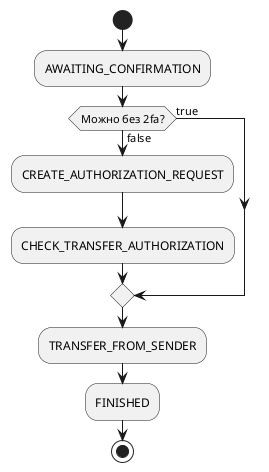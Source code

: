 
@startuml

skinparam shadowing false
skinparam monochrome true

start
:AWAITING_CONFIRMATION;
if (Можно без 2fa?) then (false)
  :CREATE_AUTHORIZATION_REQUEST;
  :CHECK_TRANSFER_AUTHORIZATION;
else (true)
endif
:TRANSFER_FROM_SENDER;

:FINISHED;

stop

@enduml
